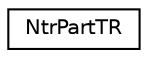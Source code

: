 digraph "Graphical Class Hierarchy"
{
  edge [fontname="Helvetica",fontsize="10",labelfontname="Helvetica",labelfontsize="10"];
  node [fontname="Helvetica",fontsize="10",shape=record];
  rankdir="LR";
  Node0 [label="NtrPartTR",height=0.2,width=0.4,color="black", fillcolor="white", style="filled",URL="$structNtrPartTR.html",tooltip="Data structure for partitioned transition relation. "];
}
